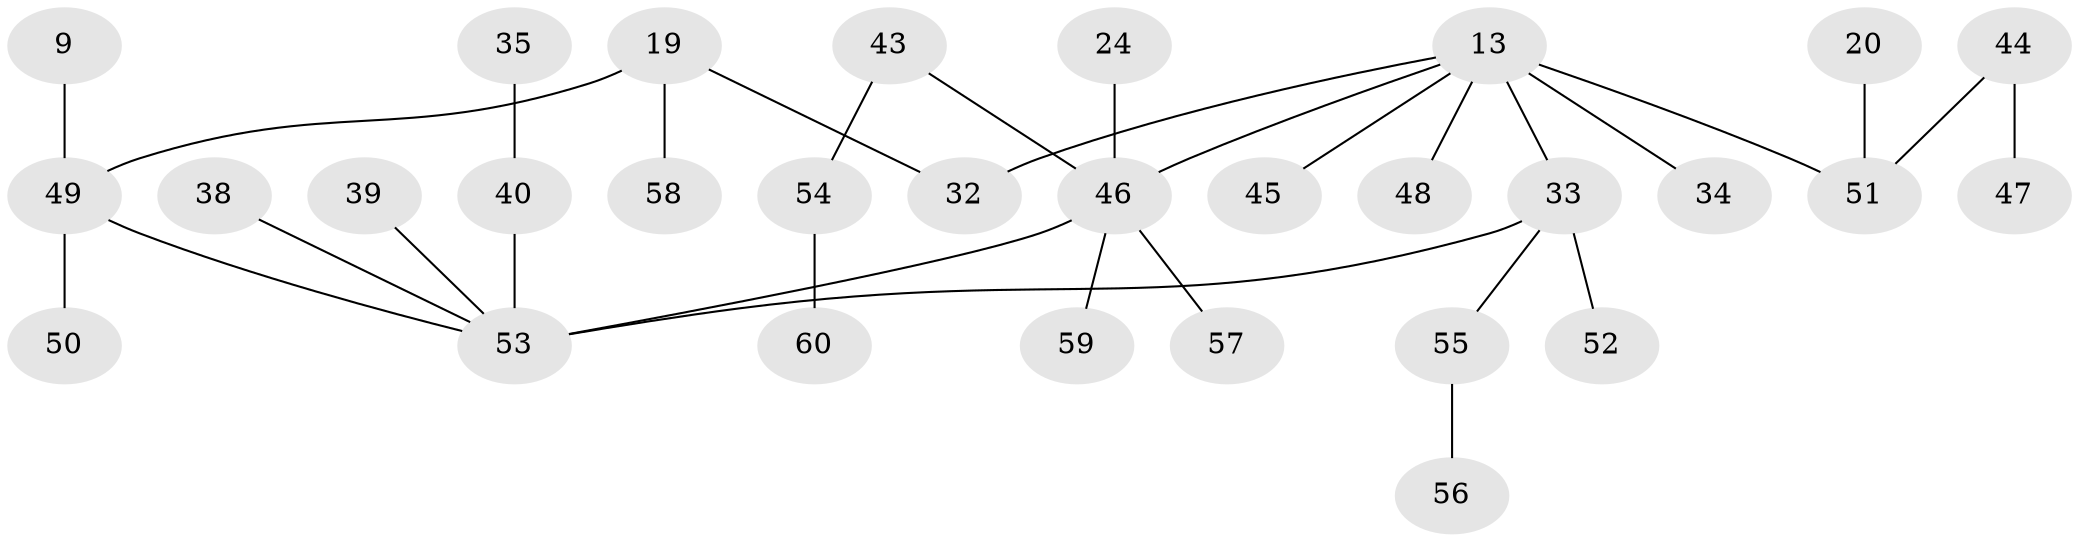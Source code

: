 // original degree distribution, {4: 0.11666666666666667, 3: 0.15, 5: 0.03333333333333333, 1: 0.45, 2: 0.23333333333333334, 8: 0.016666666666666666}
// Generated by graph-tools (version 1.1) at 2025/42/03/09/25 04:42:05]
// undirected, 30 vertices, 31 edges
graph export_dot {
graph [start="1"]
  node [color=gray90,style=filled];
  9;
  13;
  19;
  20;
  24;
  32;
  33 [super="+29+31"];
  34;
  35;
  38;
  39;
  40 [super="+27+28"];
  43 [super="+42+23+21+25+30+36"];
  44 [super="+41"];
  45;
  46 [super="+37"];
  47;
  48;
  49 [super="+8"];
  50;
  51 [super="+18"];
  52;
  53 [super="+6+3+10"];
  54;
  55;
  56;
  57;
  58;
  59;
  60;
  9 -- 49;
  13 -- 34;
  13 -- 45;
  13 -- 48;
  13 -- 51 [weight=2];
  13 -- 32;
  13 -- 46;
  13 -- 33;
  19 -- 32;
  19 -- 49 [weight=2];
  19 -- 58;
  20 -- 51;
  24 -- 46;
  33 -- 52;
  33 -- 53;
  33 -- 55;
  35 -- 40;
  38 -- 53;
  39 -- 53;
  40 -- 53;
  43 -- 54;
  43 -- 46;
  44 -- 51;
  44 -- 47;
  46 -- 53 [weight=2];
  46 -- 57;
  46 -- 59;
  49 -- 50;
  49 -- 53;
  54 -- 60;
  55 -- 56;
}

